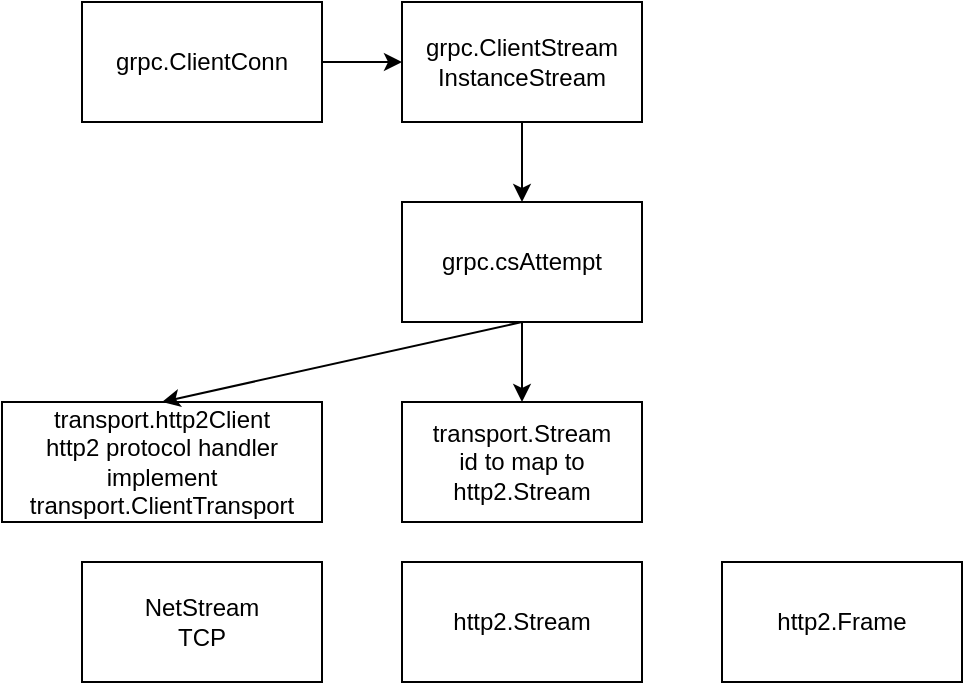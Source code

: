 <mxfile version="21.2.8" type="device">
  <diagram name="Transport Layer" id="vexF4mmaBgnC4i8dhBxL">
    <mxGraphModel dx="1242" dy="878" grid="1" gridSize="10" guides="1" tooltips="1" connect="1" arrows="1" fold="1" page="1" pageScale="1" pageWidth="850" pageHeight="1100" math="0" shadow="0">
      <root>
        <mxCell id="0" />
        <mxCell id="1" parent="0" />
        <mxCell id="yIjjF_fxtsmoNntJTqNg-1" value="grpc.ClientConn" style="rounded=0;whiteSpace=wrap;html=1;" parent="1" vertex="1">
          <mxGeometry x="120" y="120" width="120" height="60" as="geometry" />
        </mxCell>
        <mxCell id="yIjjF_fxtsmoNntJTqNg-2" value="grpc.ClientStream&lt;br&gt;InstanceStream" style="rounded=0;whiteSpace=wrap;html=1;" parent="1" vertex="1">
          <mxGeometry x="280" y="120" width="120" height="60" as="geometry" />
        </mxCell>
        <mxCell id="yIjjF_fxtsmoNntJTqNg-3" value="http2.Stream" style="rounded=0;whiteSpace=wrap;html=1;" parent="1" vertex="1">
          <mxGeometry x="280" y="400" width="120" height="60" as="geometry" />
        </mxCell>
        <mxCell id="yIjjF_fxtsmoNntJTqNg-4" value="http2.Frame" style="rounded=0;whiteSpace=wrap;html=1;" parent="1" vertex="1">
          <mxGeometry x="440" y="400" width="120" height="60" as="geometry" />
        </mxCell>
        <mxCell id="yIjjF_fxtsmoNntJTqNg-5" value="NetStream&lt;br&gt;TCP" style="rounded=0;whiteSpace=wrap;html=1;" parent="1" vertex="1">
          <mxGeometry x="120" y="400" width="120" height="60" as="geometry" />
        </mxCell>
        <mxCell id="yIjjF_fxtsmoNntJTqNg-6" value="transport.http2Client&lt;br&gt;http2 protocol handler&lt;br&gt;implement transport.ClientTransport" style="rounded=0;whiteSpace=wrap;html=1;" parent="1" vertex="1">
          <mxGeometry x="80" y="320" width="160" height="60" as="geometry" />
        </mxCell>
        <mxCell id="yIjjF_fxtsmoNntJTqNg-7" value="transport.Stream&lt;br&gt;id to map to http2.Stream" style="rounded=0;whiteSpace=wrap;html=1;" parent="1" vertex="1">
          <mxGeometry x="280" y="320" width="120" height="60" as="geometry" />
        </mxCell>
        <mxCell id="yIjjF_fxtsmoNntJTqNg-8" value="" style="endArrow=classic;html=1;rounded=0;exitX=1;exitY=0.5;exitDx=0;exitDy=0;entryX=0;entryY=0.5;entryDx=0;entryDy=0;" parent="1" source="yIjjF_fxtsmoNntJTqNg-1" target="yIjjF_fxtsmoNntJTqNg-2" edge="1">
          <mxGeometry width="50" height="50" relative="1" as="geometry">
            <mxPoint x="400" y="370" as="sourcePoint" />
            <mxPoint x="450" y="320" as="targetPoint" />
          </mxGeometry>
        </mxCell>
        <mxCell id="yIjjF_fxtsmoNntJTqNg-9" value="grpc.csAttempt" style="rounded=0;whiteSpace=wrap;html=1;" parent="1" vertex="1">
          <mxGeometry x="280" y="220" width="120" height="60" as="geometry" />
        </mxCell>
        <mxCell id="yIjjF_fxtsmoNntJTqNg-10" value="" style="endArrow=classic;html=1;rounded=0;exitX=0.5;exitY=1;exitDx=0;exitDy=0;entryX=0.5;entryY=0;entryDx=0;entryDy=0;" parent="1" source="yIjjF_fxtsmoNntJTqNg-2" target="yIjjF_fxtsmoNntJTqNg-9" edge="1">
          <mxGeometry width="50" height="50" relative="1" as="geometry">
            <mxPoint x="480" y="190" as="sourcePoint" />
            <mxPoint x="530" y="140" as="targetPoint" />
          </mxGeometry>
        </mxCell>
        <mxCell id="yIjjF_fxtsmoNntJTqNg-11" value="" style="endArrow=classic;html=1;rounded=0;exitX=0.5;exitY=1;exitDx=0;exitDy=0;entryX=0.5;entryY=0;entryDx=0;entryDy=0;" parent="1" source="yIjjF_fxtsmoNntJTqNg-9" target="yIjjF_fxtsmoNntJTqNg-6" edge="1">
          <mxGeometry width="50" height="50" relative="1" as="geometry">
            <mxPoint x="110" y="260" as="sourcePoint" />
            <mxPoint x="160" y="210" as="targetPoint" />
          </mxGeometry>
        </mxCell>
        <mxCell id="yIjjF_fxtsmoNntJTqNg-12" value="" style="endArrow=classic;html=1;rounded=0;exitX=0.5;exitY=1;exitDx=0;exitDy=0;entryX=0.5;entryY=0;entryDx=0;entryDy=0;" parent="1" source="yIjjF_fxtsmoNntJTqNg-9" target="yIjjF_fxtsmoNntJTqNg-7" edge="1">
          <mxGeometry width="50" height="50" relative="1" as="geometry">
            <mxPoint x="480" y="310" as="sourcePoint" />
            <mxPoint x="530" y="260" as="targetPoint" />
          </mxGeometry>
        </mxCell>
      </root>
    </mxGraphModel>
  </diagram>
</mxfile>

